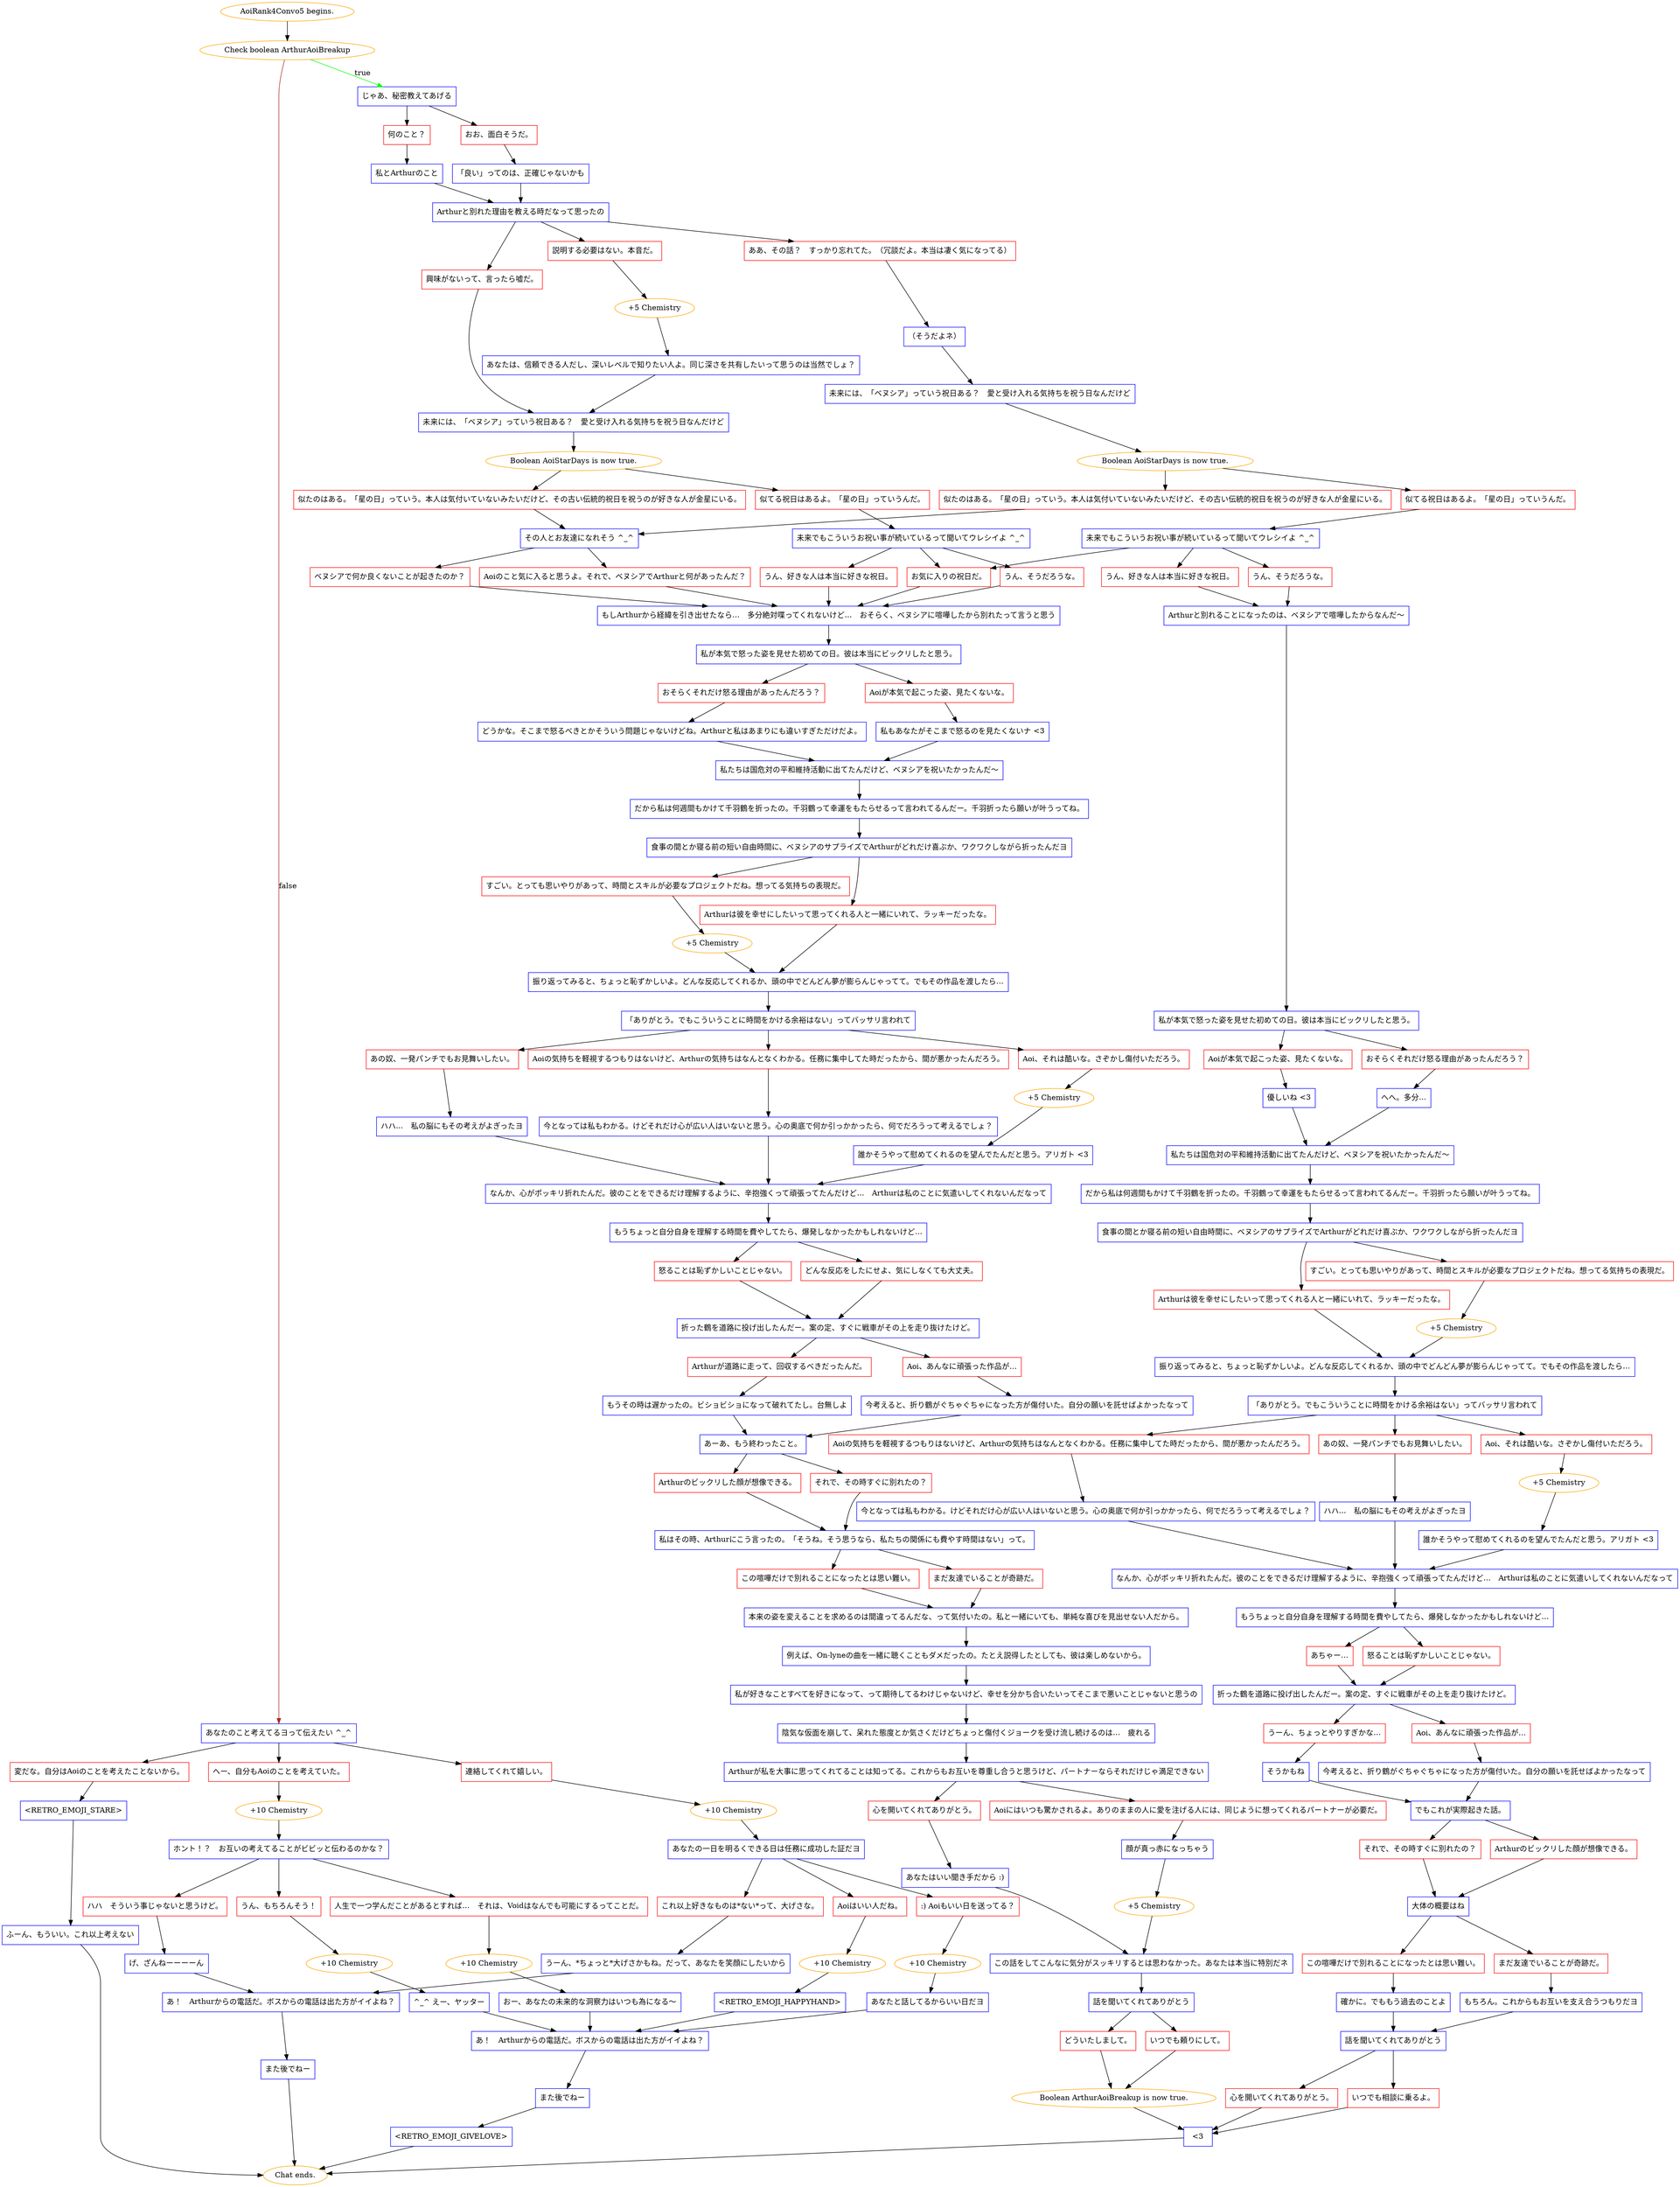 digraph {
	"AoiRank4Convo5 begins." [color=orange];
		"AoiRank4Convo5 begins." -> j978891915;
	j978891915 [label="Check boolean ArthurAoiBreakup",color=orange];
		j978891915 -> j3051224255 [label=true,color=green];
		j978891915 -> j3808359250 [label=false,color=brown];
	j3051224255 [label="じゃあ、秘密教えてあげる",shape=box,color=blue];
		j3051224255 -> j581148607;
		j3051224255 -> j1164072124;
	j3808359250 [label="あなたのこと考えてるヨって伝えたい ^_^",shape=box,color=blue];
		j3808359250 -> j3086074842;
		j3808359250 -> j2233577606;
		j3808359250 -> j3563953728;
	j581148607 [label="何のこと？",shape=box,color=red];
		j581148607 -> j3661644007;
	j1164072124 [label="おお、面白そうだ。",shape=box,color=red];
		j1164072124 -> j4131504764;
	j3086074842 [label="連絡してくれて嬉しい。",shape=box,color=red];
		j3086074842 -> j645601321;
	j2233577606 [label="へー、自分もAoiのことを考えていた。",shape=box,color=red];
		j2233577606 -> j2912801164;
	j3563953728 [label="変だな。自分はAoiのことを考えたことないから。",shape=box,color=red];
		j3563953728 -> j3667015927;
	j3661644007 [label="私とArthurのこと",shape=box,color=blue];
		j3661644007 -> j1776114656;
	j4131504764 [label="「良い」ってのは、正確じゃないかも",shape=box,color=blue];
		j4131504764 -> j1776114656;
	j645601321 [label="+10 Chemistry",color=orange];
		j645601321 -> j3173086436;
	j2912801164 [label="+10 Chemistry",color=orange];
		j2912801164 -> j3200158980;
	j3667015927 [label="<RETRO_EMOJI_STARE>",shape=box,color=blue];
		j3667015927 -> j2640227941;
	j1776114656 [label="Arthurと別れた理由を教える時だなって思ったの",shape=box,color=blue];
		j1776114656 -> j2781279015;
		j1776114656 -> j357403209;
		j1776114656 -> j866557829;
	j3173086436 [label="あなたの一日を明るくできる日は任務に成功した証だヨ",shape=box,color=blue];
		j3173086436 -> j2508826847;
		j3173086436 -> j4224317890;
		j3173086436 -> j85652963;
	j3200158980 [label="ホント！？　お互いの考えてることがビビッと伝わるのかな？",shape=box,color=blue];
		j3200158980 -> j1702443937;
		j3200158980 -> j2340341020;
		j3200158980 -> j789066243;
	j2640227941 [label="ふーん、もういい。これ以上考えない",shape=box,color=blue];
		j2640227941 -> "Chat ends.";
	j2781279015 [label="説明する必要はない。本音だ。",shape=box,color=red];
		j2781279015 -> j1434667841;
	j357403209 [label="興味がないって、言ったら嘘だ。",shape=box,color=red];
		j357403209 -> j1854383048;
	j866557829 [label="ああ、その話？　すっかり忘れてた。（冗談だよ。本当は凄く気になってる）",shape=box,color=red];
		j866557829 -> j1448597302;
	j2508826847 [label="Aoiはいい人だね。",shape=box,color=red];
		j2508826847 -> j1416043779;
	j4224317890 [label=":) Aoiもいい日を送ってる？",shape=box,color=red];
		j4224317890 -> j2726052625;
	j85652963 [label="これ以上好きなものは*ない*って、大げさな。",shape=box,color=red];
		j85652963 -> j3426279077;
	j1702443937 [label="ハハ　そういう事じゃないと思うけど。",shape=box,color=red];
		j1702443937 -> j3006610737;
	j2340341020 [label="人生で一つ学んだことがあるとすれば…　それは、Voidはなんでも可能にするってことだ。",shape=box,color=red];
		j2340341020 -> j4193974675;
	j789066243 [label="うん、もちろんそう！",shape=box,color=red];
		j789066243 -> j2044001920;
	"Chat ends." [color=orange];
	j1434667841 [label="+5 Chemistry",color=orange];
		j1434667841 -> j1352751699;
	j1854383048 [label="未来には、「ベヌシア」っていう祝日ある？　愛と受け入れる気持ちを祝う日なんだけど",shape=box,color=blue];
		j1854383048 -> j2673493295;
	j1448597302 [label="（そうだよネ）",shape=box,color=blue];
		j1448597302 -> j3431686046;
	j1416043779 [label="+10 Chemistry",color=orange];
		j1416043779 -> j2578951703;
	j2726052625 [label="+10 Chemistry",color=orange];
		j2726052625 -> j3295332158;
	j3426279077 [label="うーん、*ちょっと*大げさかもね。だって、あなたを笑顔にしたいから",shape=box,color=blue];
		j3426279077 -> j199111071;
	j3006610737 [label="げ、ざんねーーーーん",shape=box,color=blue];
		j3006610737 -> j199111071;
	j4193974675 [label="+10 Chemistry",color=orange];
		j4193974675 -> j2984499346;
	j2044001920 [label="+10 Chemistry",color=orange];
		j2044001920 -> j2078486397;
	j1352751699 [label="あなたは、信頼できる人だし、深いレベルで知りたい人よ。同じ深さを共有したいって思うのは当然でしょ？",shape=box,color=blue];
		j1352751699 -> j1854383048;
	j2673493295 [label="Boolean AoiStarDays is now true.",color=orange];
		j2673493295 -> j964062366;
		j2673493295 -> j1962787810;
	j3431686046 [label="未来には、「ベヌシア」っていう祝日ある？　愛と受け入れる気持ちを祝う日なんだけど",shape=box,color=blue];
		j3431686046 -> j3531613683;
	j2578951703 [label="<RETRO_EMOJI_HAPPYHAND>",shape=box,color=blue];
		j2578951703 -> j467755457;
	j3295332158 [label="あなたと話してるからいい日だヨ",shape=box,color=blue];
		j3295332158 -> j467755457;
	j199111071 [label="あ！　Arthurからの電話だ。ボスからの電話は出た方がイイよね？",shape=box,color=blue];
		j199111071 -> j1831964936;
	j2984499346 [label="おー、あなたの未来的な洞察力はいつも為になる～",shape=box,color=blue];
		j2984499346 -> j467755457;
	j2078486397 [label="^_^ えー、ヤッター",shape=box,color=blue];
		j2078486397 -> j467755457;
	j964062366 [label="似てる祝日はあるよ。「星の日」っていうんだ。",shape=box,color=red];
		j964062366 -> j742980388;
	j1962787810 [label="似たのはある。「星の日」っていう。本人は気付いていないみたいだけど、その古い伝統的祝日を祝うのが好きな人が金星にいる。",shape=box,color=red];
		j1962787810 -> j201173858;
	j3531613683 [label="Boolean AoiStarDays is now true.",color=orange];
		j3531613683 -> j1883855427;
		j3531613683 -> j1721247511;
	j467755457 [label="あ！　Arthurからの電話だ。ボスからの電話は出た方がイイよね？",shape=box,color=blue];
		j467755457 -> j2282145257;
	j1831964936 [label="また後でねー",shape=box,color=blue];
		j1831964936 -> "Chat ends.";
	j742980388 [label="未来でもこういうお祝い事が続いているって聞いてウレシイよ ^_^",shape=box,color=blue];
		j742980388 -> j219165503;
		j742980388 -> j2734478778;
		j742980388 -> j1036942059;
	j201173858 [label="その人とお友達になれそう ^_^",shape=box,color=blue];
		j201173858 -> j939986178;
		j201173858 -> j471179072;
	j1883855427 [label="似てる祝日はあるよ。「星の日」っていうんだ。",shape=box,color=red];
		j1883855427 -> j3111373375;
	j1721247511 [label="似たのはある。「星の日」っていう。本人は気付いていないみたいだけど、その古い伝統的祝日を祝うのが好きな人が金星にいる。",shape=box,color=red];
		j1721247511 -> j201173858;
	j2282145257 [label="また後でねー",shape=box,color=blue];
		j2282145257 -> j3455463371;
	j219165503 [label="うん、そうだろうな。",shape=box,color=red];
		j219165503 -> j3102104818;
	j2734478778 [label="うん、好きな人は本当に好きな祝日。",shape=box,color=red];
		j2734478778 -> j3102104818;
	j1036942059 [label="お気に入りの祝日だ。",shape=box,color=red];
		j1036942059 -> j3102104818;
	j939986178 [label="Aoiのこと気に入ると思うよ。それで、ベヌシアでArthurと何があったんだ？",shape=box,color=red];
		j939986178 -> j3102104818;
	j471179072 [label="ベヌシアで何か良くないことが起きたのか？",shape=box,color=red];
		j471179072 -> j3102104818;
	j3111373375 [label="未来でもこういうお祝い事が続いているって聞いてウレシイよ ^_^",shape=box,color=blue];
		j3111373375 -> j1036942059;
		j3111373375 -> j545306259;
		j3111373375 -> j1488669259;
	j3455463371 [label="<RETRO_EMOJI_GIVELOVE>",shape=box,color=blue];
		j3455463371 -> "Chat ends.";
	j3102104818 [label="もしArthurから経緯を引き出せたなら…　多分絶対喋ってくれないけど…　おそらく、ベヌシアに喧嘩したから別れたって言うと思う",shape=box,color=blue];
		j3102104818 -> j2667099976;
	j545306259 [label="うん、好きな人は本当に好きな祝日。",shape=box,color=red];
		j545306259 -> j1946674471;
	j1488669259 [label="うん、そうだろうな。",shape=box,color=red];
		j1488669259 -> j1946674471;
	j2667099976 [label="私が本気で怒った姿を見せた初めての日。彼は本当にビックリしたと思う。",shape=box,color=blue];
		j2667099976 -> j1085548599;
		j2667099976 -> j1478964447;
	j1946674471 [label="Arthurと別れることになったのは、ベヌシアで喧嘩したからなんだ～",shape=box,color=blue];
		j1946674471 -> j353551441;
	j1085548599 [label="Aoiが本気で起こった姿、見たくないな。",shape=box,color=red];
		j1085548599 -> j4089417273;
	j1478964447 [label="おそらくそれだけ怒る理由があったんだろう？",shape=box,color=red];
		j1478964447 -> j490603377;
	j353551441 [label="私が本気で怒った姿を見せた初めての日。彼は本当にビックリしたと思う。",shape=box,color=blue];
		j353551441 -> j241729559;
		j353551441 -> j3843123649;
	j4089417273 [label="私もあなたがそこまで怒るのを見たくないナ <3",shape=box,color=blue];
		j4089417273 -> j1018646690;
	j490603377 [label="どうかな。そこまで怒るべきとかそういう問題じゃないけどね。Arthurと私はあまりにも違いすぎただけだよ。",shape=box,color=blue];
		j490603377 -> j1018646690;
	j241729559 [label="Aoiが本気で起こった姿、見たくないな。",shape=box,color=red];
		j241729559 -> j4187195981;
	j3843123649 [label="おそらくそれだけ怒る理由があったんだろう？",shape=box,color=red];
		j3843123649 -> j1999437203;
	j1018646690 [label="私たちは国危対の平和維持活動に出てたんだけど、ベヌシアを祝いたかったんだ～",shape=box,color=blue];
		j1018646690 -> j563422401;
	j4187195981 [label="優しいね <3",shape=box,color=blue];
		j4187195981 -> j3864141917;
	j1999437203 [label="へへ。多分…",shape=box,color=blue];
		j1999437203 -> j3864141917;
	j563422401 [label="だから私は何週間もかけて千羽鶴を折ったの。千羽鶴って幸運をもたらせるって言われてるんだー。千羽折ったら願いが叶うってね。",shape=box,color=blue];
		j563422401 -> j774854538;
	j3864141917 [label="私たちは国危対の平和維持活動に出てたんだけど、ベヌシアを祝いたかったんだ～",shape=box,color=blue];
		j3864141917 -> j136108557;
	j774854538 [label="食事の間とか寝る前の短い自由時間に、ベヌシアのサプライズでArthurがどれだけ喜ぶか、ワクワクしながら折ったんだヨ",shape=box,color=blue];
		j774854538 -> j2250361876;
		j774854538 -> j1154048103;
	j136108557 [label="だから私は何週間もかけて千羽鶴を折ったの。千羽鶴って幸運をもたらせるって言われてるんだー。千羽折ったら願いが叶うってね。",shape=box,color=blue];
		j136108557 -> j2450191502;
	j2250361876 [label="すごい。とっても思いやりがあって、時間とスキルが必要なプロジェクトだね。想ってる気持ちの表現だ。",shape=box,color=red];
		j2250361876 -> j2915541200;
	j1154048103 [label="Arthurは彼を幸せにしたいって思ってくれる人と一緒にいれて、ラッキーだったな。",shape=box,color=red];
		j1154048103 -> j1439932960;
	j2450191502 [label="食事の間とか寝る前の短い自由時間に、ベヌシアのサプライズでArthurがどれだけ喜ぶか、ワクワクしながら折ったんだヨ",shape=box,color=blue];
		j2450191502 -> j1400796078;
		j2450191502 -> j2779906927;
	j2915541200 [label="+5 Chemistry",color=orange];
		j2915541200 -> j1439932960;
	j1439932960 [label="振り返ってみると、ちょっと恥ずかしいよ。どんな反応してくれるか、頭の中でどんどん夢が膨らんじゃってて。でもその作品を渡したら…",shape=box,color=blue];
		j1439932960 -> j4020502266;
	j1400796078 [label="すごい。とっても思いやりがあって、時間とスキルが必要なプロジェクトだね。想ってる気持ちの表現だ。",shape=box,color=red];
		j1400796078 -> j721685807;
	j2779906927 [label="Arthurは彼を幸せにしたいって思ってくれる人と一緒にいれて、ラッキーだったな。",shape=box,color=red];
		j2779906927 -> j2445659279;
	j4020502266 [label="「ありがとう。でもこういうことに時間をかける余裕はない」ってバッサリ言われて",shape=box,color=blue];
		j4020502266 -> j2091792964;
		j4020502266 -> j417709764;
		j4020502266 -> j2832011958;
	j721685807 [label="+5 Chemistry",color=orange];
		j721685807 -> j2445659279;
	j2445659279 [label="振り返ってみると、ちょっと恥ずかしいよ。どんな反応してくれるか、頭の中でどんどん夢が膨らんじゃってて。でもその作品を渡したら…",shape=box,color=blue];
		j2445659279 -> j3782965820;
	j2091792964 [label="あの奴、一発パンチでもお見舞いしたい。",shape=box,color=red];
		j2091792964 -> j1619675887;
	j417709764 [label="Aoi、それは酷いな。さぞかし傷付いただろう。",shape=box,color=red];
		j417709764 -> j859614792;
	j2832011958 [label="Aoiの気持ちを軽視するつもりはないけど、Arthurの気持ちはなんとなくわかる。任務に集中してた時だったから、間が悪かったんだろう。",shape=box,color=red];
		j2832011958 -> j3149642378;
	j3782965820 [label="「ありがとう。でもこういうことに時間をかける余裕はない」ってバッサリ言われて",shape=box,color=blue];
		j3782965820 -> j2273202445;
		j3782965820 -> j1196367034;
		j3782965820 -> j2207737067;
	j1619675887 [label="ハハ…　私の脳にもその考えがよぎったヨ",shape=box,color=blue];
		j1619675887 -> j1019173380;
	j859614792 [label="+5 Chemistry",color=orange];
		j859614792 -> j2555549049;
	j3149642378 [label="今となっては私もわかる。けどそれだけ心が広い人はいないと思う。心の奥底で何か引っかかったら、何でだろうって考えるでしょ？",shape=box,color=blue];
		j3149642378 -> j1019173380;
	j2273202445 [label="Aoiの気持ちを軽視するつもりはないけど、Arthurの気持ちはなんとなくわかる。任務に集中してた時だったから、間が悪かったんだろう。",shape=box,color=red];
		j2273202445 -> j3594186592;
	j1196367034 [label="Aoi、それは酷いな。さぞかし傷付いただろう。",shape=box,color=red];
		j1196367034 -> j1414231037;
	j2207737067 [label="あの奴、一発パンチでもお見舞いしたい。",shape=box,color=red];
		j2207737067 -> j105354867;
	j1019173380 [label="なんか、心がポッキリ折れたんだ。彼のことをできるだけ理解するように、辛抱強くって頑張ってたんだけど…　Arthurは私のことに気遣いしてくれないんだなって",shape=box,color=blue];
		j1019173380 -> j3004199362;
	j2555549049 [label="誰かそうやって慰めてくれるのを望んでたんだと思う。アリガト <3",shape=box,color=blue];
		j2555549049 -> j1019173380;
	j3594186592 [label="今となっては私もわかる。けどそれだけ心が広い人はいないと思う。心の奥底で何か引っかかったら、何でだろうって考えるでしょ？",shape=box,color=blue];
		j3594186592 -> j2530081244;
	j1414231037 [label="+5 Chemistry",color=orange];
		j1414231037 -> j4107685503;
	j105354867 [label="ハハ…　私の脳にもその考えがよぎったヨ",shape=box,color=blue];
		j105354867 -> j2530081244;
	j3004199362 [label="もうちょっと自分自身を理解する時間を費やしてたら、爆発しなかったかもしれないけど…",shape=box,color=blue];
		j3004199362 -> j3076100520;
		j3004199362 -> j4244825420;
	j2530081244 [label="なんか、心がポッキリ折れたんだ。彼のことをできるだけ理解するように、辛抱強くって頑張ってたんだけど…　Arthurは私のことに気遣いしてくれないんだなって",shape=box,color=blue];
		j2530081244 -> j1932962202;
	j4107685503 [label="誰かそうやって慰めてくれるのを望んでたんだと思う。アリガト <3",shape=box,color=blue];
		j4107685503 -> j2530081244;
	j3076100520 [label="怒ることは恥ずかしいことじゃない。",shape=box,color=red];
		j3076100520 -> j1851103441;
	j4244825420 [label="どんな反応をしたにせよ、気にしなくても大丈夫。",shape=box,color=red];
		j4244825420 -> j1851103441;
	j1932962202 [label="もうちょっと自分自身を理解する時間を費やしてたら、爆発しなかったかもしれないけど…",shape=box,color=blue];
		j1932962202 -> j1859897505;
		j1932962202 -> j937890977;
	j1851103441 [label="折った鶴を道路に投げ出したんだー。案の定、すぐに戦車がその上を走り抜けたけど。",shape=box,color=blue];
		j1851103441 -> j2050188455;
		j1851103441 -> j506986453;
	j1859897505 [label="あちゃー…",shape=box,color=red];
		j1859897505 -> j1833813088;
	j937890977 [label="怒ることは恥ずかしいことじゃない。",shape=box,color=red];
		j937890977 -> j1833813088;
	j2050188455 [label="Aoi、あんなに頑張った作品が…",shape=box,color=red];
		j2050188455 -> j3991088212;
	j506986453 [label="Arthurが道路に走って、回収するべきだったんだ。",shape=box,color=red];
		j506986453 -> j662680089;
	j1833813088 [label="折った鶴を道路に投げ出したんだー。案の定、すぐに戦車がその上を走り抜けたけど。",shape=box,color=blue];
		j1833813088 -> j1376508416;
		j1833813088 -> j2737225910;
	j3991088212 [label="今考えると、折り鶴がぐちゃぐちゃになった方が傷付いた。自分の願いを託せばよかったなって",shape=box,color=blue];
		j3991088212 -> j4284194504;
	j662680089 [label="もうその時は遅かったの。ビショビショになって破れてたし。台無しよ",shape=box,color=blue];
		j662680089 -> j4284194504;
	j1376508416 [label="Aoi、あんなに頑張った作品が…",shape=box,color=red];
		j1376508416 -> j1317557416;
	j2737225910 [label="うーん、ちょっとやりすぎかな…",shape=box,color=red];
		j2737225910 -> j1084679020;
	j4284194504 [label="あーあ、もう終わったこと。",shape=box,color=blue];
		j4284194504 -> j1838167636;
		j4284194504 -> j1796383511;
	j1317557416 [label="今考えると、折り鶴がぐちゃぐちゃになった方が傷付いた。自分の願いを託せばよかったなって",shape=box,color=blue];
		j1317557416 -> j3794826523;
	j1084679020 [label="そうかもね",shape=box,color=blue];
		j1084679020 -> j3794826523;
	j1838167636 [label="それで、その時すぐに別れたの？",shape=box,color=red];
		j1838167636 -> j1101232852;
	j1796383511 [label="Arthurのビックリした顔が想像できる。",shape=box,color=red];
		j1796383511 -> j1101232852;
	j3794826523 [label="でもこれが実際起きた話。",shape=box,color=blue];
		j3794826523 -> j3825279511;
		j3794826523 -> j1132328856;
	j1101232852 [label="私はその時、Arthurにこう言ったの。「そうね。そう思うなら、私たちの関係にも費やす時間はない」って。",shape=box,color=blue];
		j1101232852 -> j3026809970;
		j1101232852 -> j8610408;
	j3825279511 [label="それで、その時すぐに別れたの？",shape=box,color=red];
		j3825279511 -> j1321236275;
	j1132328856 [label="Arthurのビックリした顔が想像できる。",shape=box,color=red];
		j1132328856 -> j1321236275;
	j3026809970 [label="まだ友達でいることが奇跡だ。",shape=box,color=red];
		j3026809970 -> j3216511489;
	j8610408 [label="この喧嘩だけで別れることになったとは思い難い。",shape=box,color=red];
		j8610408 -> j3216511489;
	j1321236275 [label="大体の概要はね",shape=box,color=blue];
		j1321236275 -> j1130334286;
		j1321236275 -> j133914783;
	j3216511489 [label="本来の姿を変えることを求めるのは間違ってるんだな、って気付いたの。私と一緒にいても、単純な喜びを見出せない人だから。",shape=box,color=blue];
		j3216511489 -> j2282488540;
	j1130334286 [label="まだ友達でいることが奇跡だ。",shape=box,color=red];
		j1130334286 -> j411215898;
	j133914783 [label="この喧嘩だけで別れることになったとは思い難い。",shape=box,color=red];
		j133914783 -> j506968067;
	j2282488540 [label="例えば、On-lyneの曲を一緒に聴くこともダメだったの。たとえ説得したとしても、彼は楽しめないから。",shape=box,color=blue];
		j2282488540 -> j735228675;
	j411215898 [label="もちろん。これからもお互いを支え合うつもりだヨ",shape=box,color=blue];
		j411215898 -> j2414717132;
	j506968067 [label="確かに。でももう過去のことよ",shape=box,color=blue];
		j506968067 -> j2414717132;
	j735228675 [label="私が好きなことすべてを好きになって、って期待してるわけじゃないけど、幸せを分かち合いたいってそこまで悪いことじゃないと思うの",shape=box,color=blue];
		j735228675 -> j2676461348;
	j2414717132 [label="話を聞いてくれてありがとう",shape=box,color=blue];
		j2414717132 -> j1320388155;
		j2414717132 -> j3520327265;
	j2676461348 [label="陰気な仮面を崩して、呆れた態度とか気さくだけどちょっと傷付くジョークを受け流し続けるのは…　疲れる",shape=box,color=blue];
		j2676461348 -> j1602974142;
	j1320388155 [label="いつでも相談に乗るよ。",shape=box,color=red];
		j1320388155 -> j1841680728;
	j3520327265 [label="心を開いてくれてありがとう。",shape=box,color=red];
		j3520327265 -> j1841680728;
	j1602974142 [label="Arthurが私を大事に思ってくれてることは知ってる。これからもお互いを尊重し合うと思うけど、パートナーならそれだけじゃ満足できない",shape=box,color=blue];
		j1602974142 -> j2384388644;
		j1602974142 -> j1121531361;
	j1841680728 [label="<3",shape=box,color=blue];
		j1841680728 -> "Chat ends.";
	j2384388644 [label="心を開いてくれてありがとう。",shape=box,color=red];
		j2384388644 -> j1082090721;
	j1121531361 [label="Aoiにはいつも驚かされるよ。ありのままの人に愛を注げる人には、同じように想ってくれるパートナーが必要だ。",shape=box,color=red];
		j1121531361 -> j366181817;
	j1082090721 [label="あなたはいい聞き手だから :)",shape=box,color=blue];
		j1082090721 -> j831136412;
	j366181817 [label="顔が真っ赤になっちゃう",shape=box,color=blue];
		j366181817 -> j2941593105;
	j831136412 [label="この話をしてこんなに気分がスッキリするとは思わなかった。あなたは本当に特別だネ",shape=box,color=blue];
		j831136412 -> j1011477163;
	j2941593105 [label="+5 Chemistry",color=orange];
		j2941593105 -> j831136412;
	j1011477163 [label="話を聞いてくれてありがとう",shape=box,color=blue];
		j1011477163 -> j4181044605;
		j1011477163 -> j2996214311;
	j4181044605 [label="いつでも頼りにして。",shape=box,color=red];
		j4181044605 -> j242659642;
	j2996214311 [label="どういたしまして。",shape=box,color=red];
		j2996214311 -> j242659642;
	j242659642 [label="Boolean ArthurAoiBreakup is now true.",color=orange];
		j242659642 -> j1841680728;
}